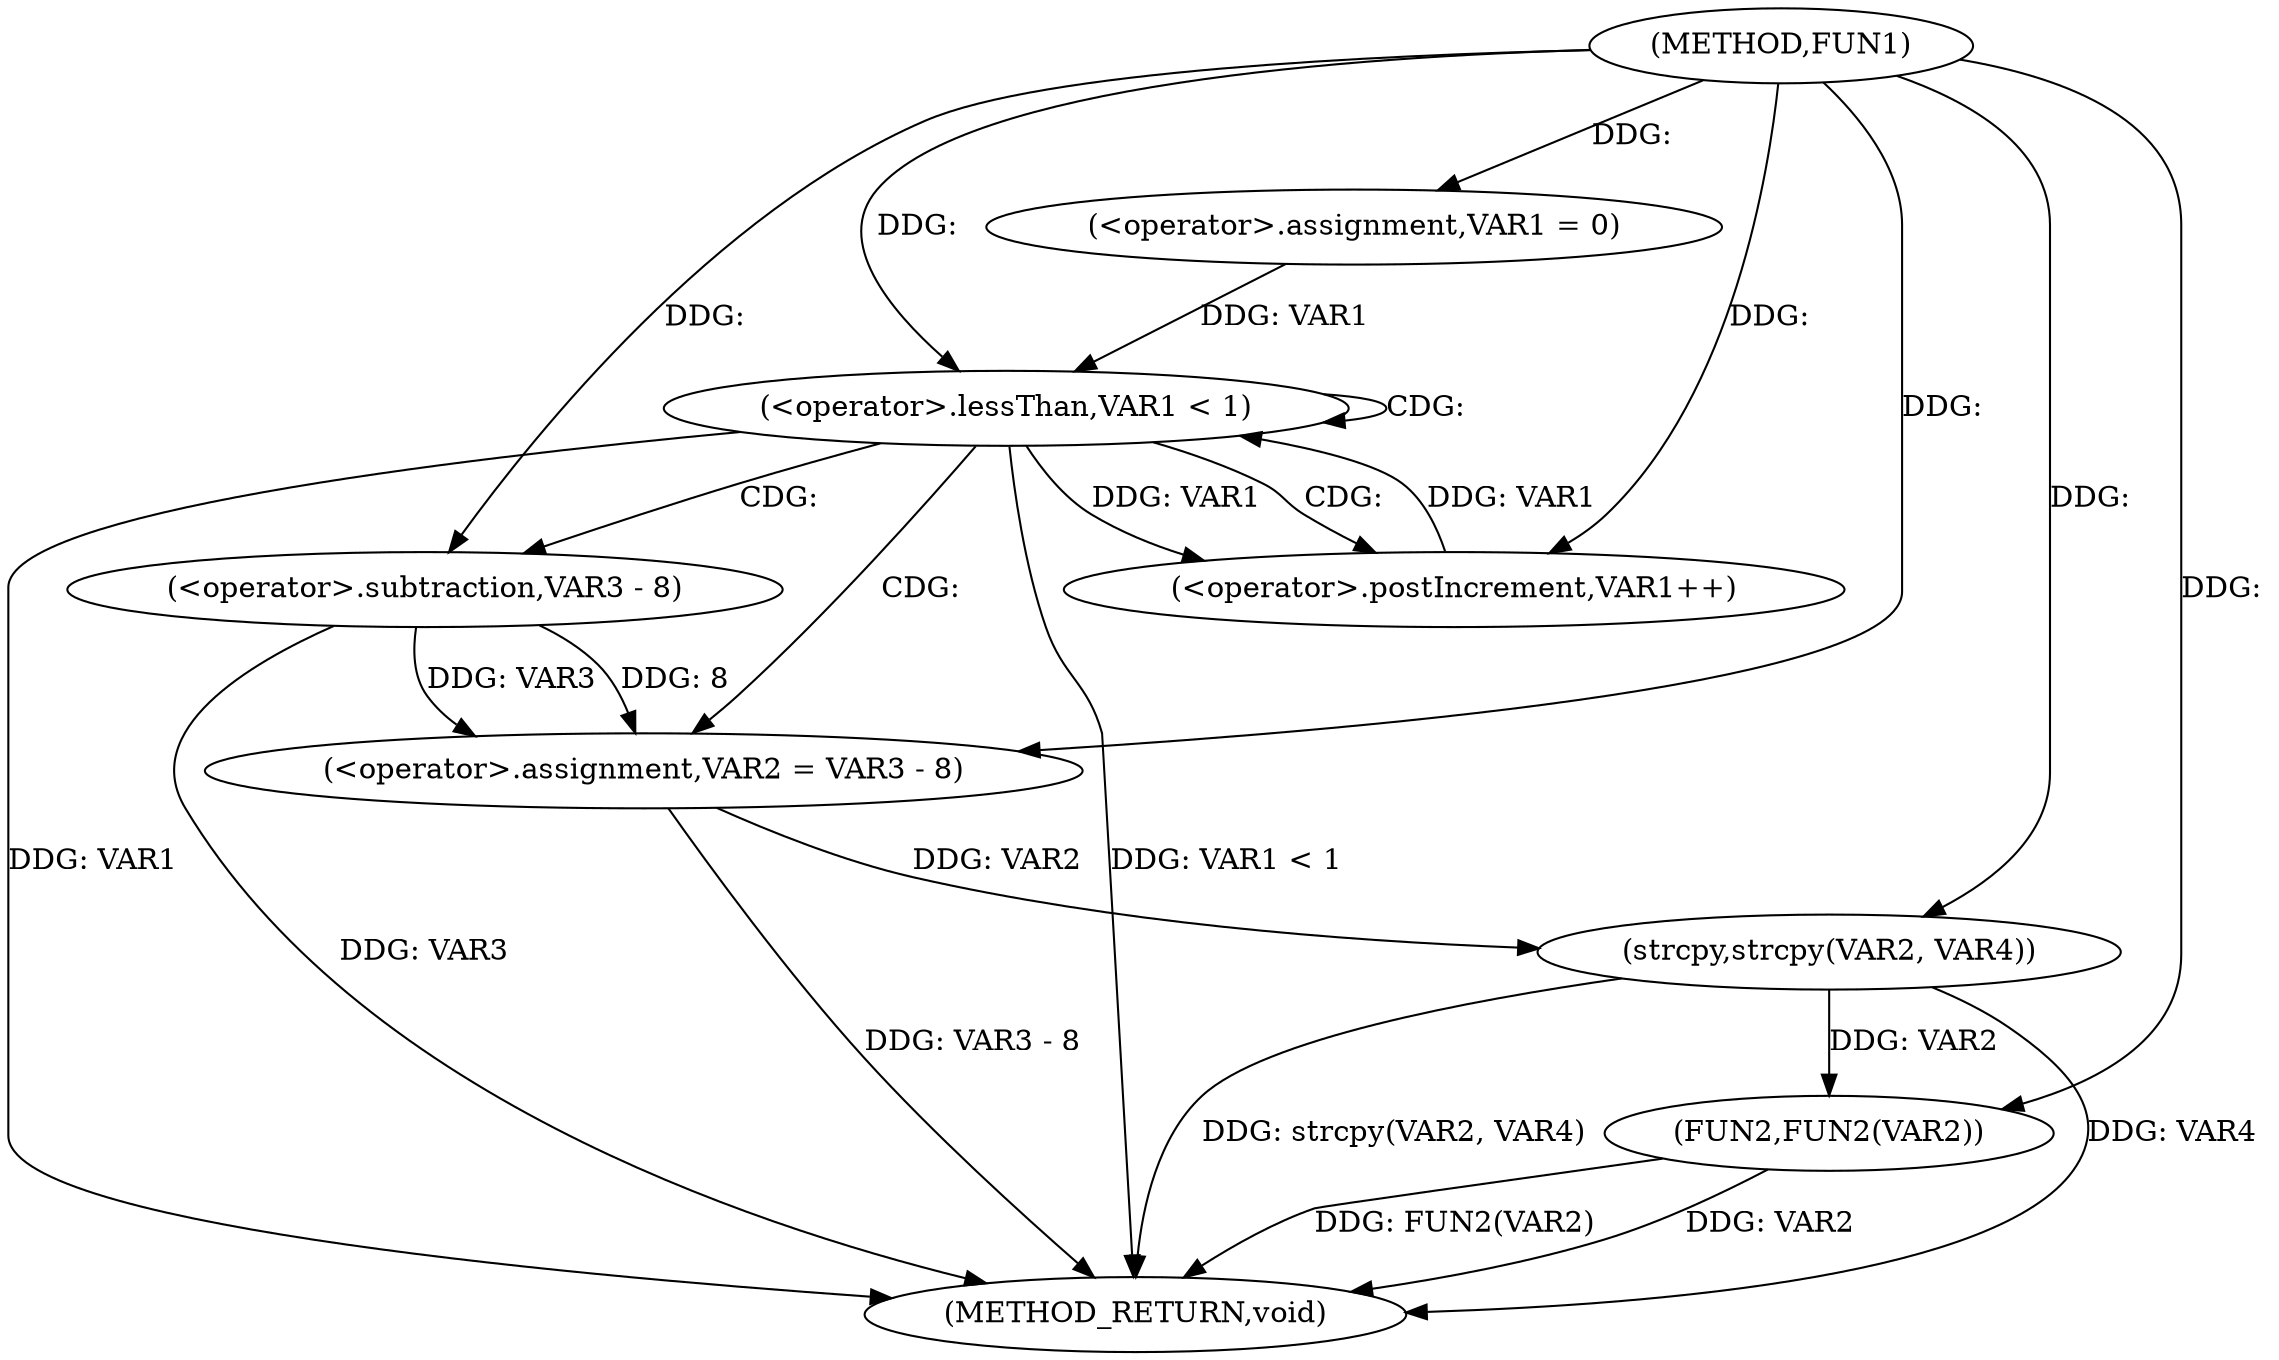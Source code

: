 digraph FUN1 {  
"1000100" [label = "(METHOD,FUN1)" ]
"1000127" [label = "(METHOD_RETURN,void)" ]
"1000106" [label = "(<operator>.assignment,VAR1 = 0)" ]
"1000109" [label = "(<operator>.lessThan,VAR1 < 1)" ]
"1000112" [label = "(<operator>.postIncrement,VAR1++)" ]
"1000115" [label = "(<operator>.assignment,VAR2 = VAR3 - 8)" ]
"1000117" [label = "(<operator>.subtraction,VAR3 - 8)" ]
"1000122" [label = "(strcpy,strcpy(VAR2, VAR4))" ]
"1000125" [label = "(FUN2,FUN2(VAR2))" ]
  "1000115" -> "1000127"  [ label = "DDG: VAR3 - 8"] 
  "1000125" -> "1000127"  [ label = "DDG: VAR2"] 
  "1000125" -> "1000127"  [ label = "DDG: FUN2(VAR2)"] 
  "1000117" -> "1000127"  [ label = "DDG: VAR3"] 
  "1000109" -> "1000127"  [ label = "DDG: VAR1"] 
  "1000122" -> "1000127"  [ label = "DDG: strcpy(VAR2, VAR4)"] 
  "1000122" -> "1000127"  [ label = "DDG: VAR4"] 
  "1000109" -> "1000127"  [ label = "DDG: VAR1 < 1"] 
  "1000100" -> "1000106"  [ label = "DDG: "] 
  "1000106" -> "1000109"  [ label = "DDG: VAR1"] 
  "1000112" -> "1000109"  [ label = "DDG: VAR1"] 
  "1000100" -> "1000109"  [ label = "DDG: "] 
  "1000109" -> "1000112"  [ label = "DDG: VAR1"] 
  "1000100" -> "1000112"  [ label = "DDG: "] 
  "1000117" -> "1000115"  [ label = "DDG: VAR3"] 
  "1000117" -> "1000115"  [ label = "DDG: 8"] 
  "1000100" -> "1000115"  [ label = "DDG: "] 
  "1000100" -> "1000117"  [ label = "DDG: "] 
  "1000115" -> "1000122"  [ label = "DDG: VAR2"] 
  "1000100" -> "1000122"  [ label = "DDG: "] 
  "1000122" -> "1000125"  [ label = "DDG: VAR2"] 
  "1000100" -> "1000125"  [ label = "DDG: "] 
  "1000109" -> "1000109"  [ label = "CDG: "] 
  "1000109" -> "1000112"  [ label = "CDG: "] 
  "1000109" -> "1000115"  [ label = "CDG: "] 
  "1000109" -> "1000117"  [ label = "CDG: "] 
}
